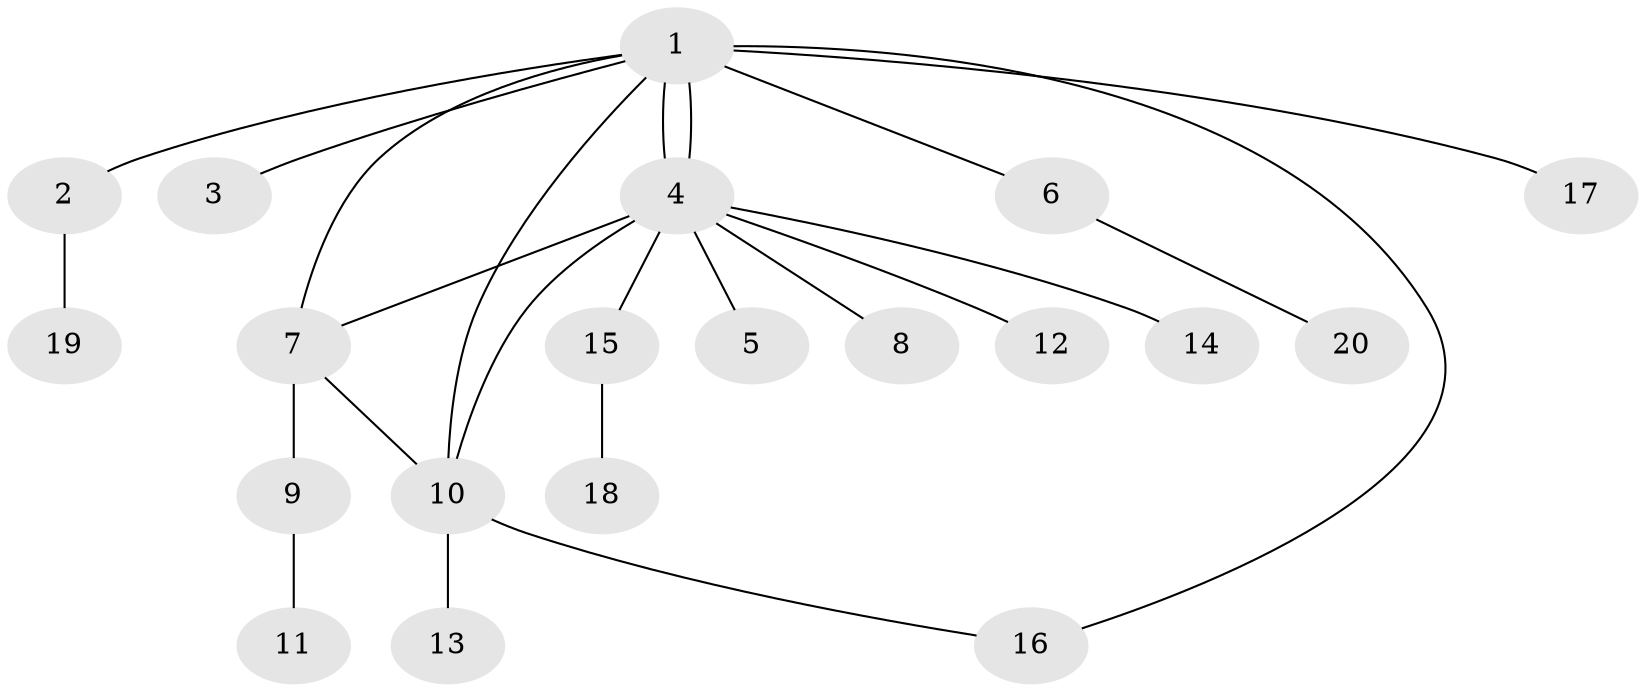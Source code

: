 // Generated by graph-tools (version 1.1) at 2025/46/02/15/25 05:46:28]
// undirected, 20 vertices, 24 edges
graph export_dot {
graph [start="1"]
  node [color=gray90,style=filled];
  1;
  2;
  3;
  4;
  5;
  6;
  7;
  8;
  9;
  10;
  11;
  12;
  13;
  14;
  15;
  16;
  17;
  18;
  19;
  20;
  1 -- 2;
  1 -- 3;
  1 -- 4;
  1 -- 4;
  1 -- 6;
  1 -- 7;
  1 -- 10;
  1 -- 16;
  1 -- 17;
  2 -- 19;
  4 -- 5;
  4 -- 7;
  4 -- 8;
  4 -- 10;
  4 -- 12;
  4 -- 14;
  4 -- 15;
  6 -- 20;
  7 -- 9;
  7 -- 10;
  9 -- 11;
  10 -- 13;
  10 -- 16;
  15 -- 18;
}
